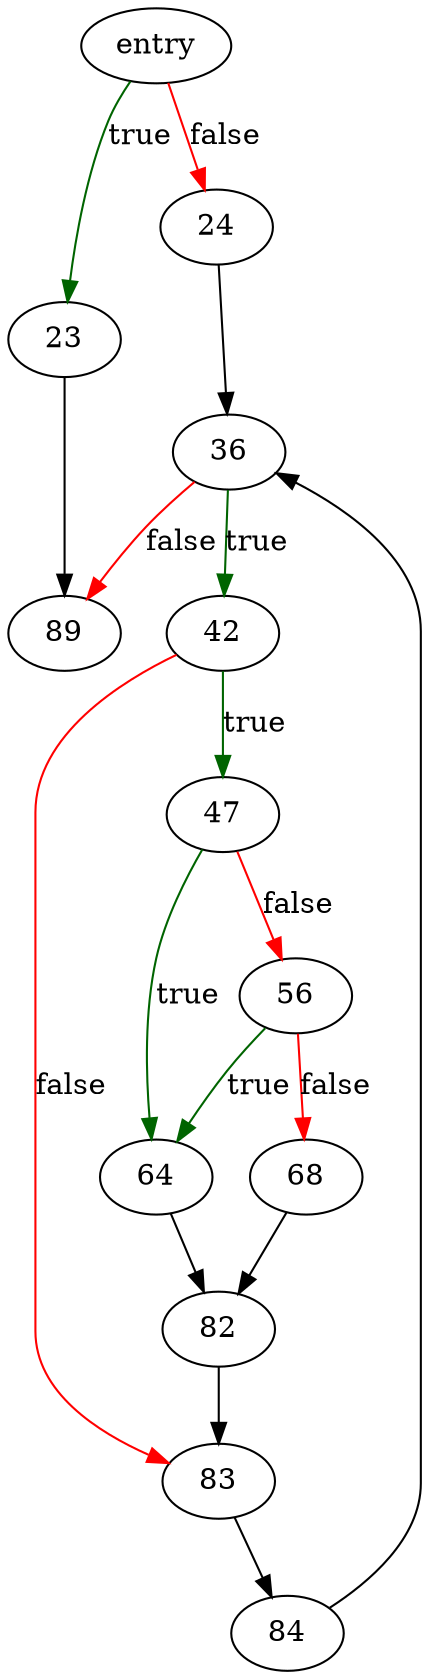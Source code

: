 digraph "resetAccumulator" {
	// Node definitions.
	2 [label=entry];
	23;
	24;
	36;
	42;
	47;
	56;
	64;
	68;
	82;
	83;
	84;
	89;

	// Edge definitions.
	2 -> 23 [
		color=darkgreen
		label=true
	];
	2 -> 24 [
		color=red
		label=false
	];
	23 -> 89;
	24 -> 36;
	36 -> 42 [
		color=darkgreen
		label=true
	];
	36 -> 89 [
		color=red
		label=false
	];
	42 -> 47 [
		color=darkgreen
		label=true
	];
	42 -> 83 [
		color=red
		label=false
	];
	47 -> 56 [
		color=red
		label=false
	];
	47 -> 64 [
		color=darkgreen
		label=true
	];
	56 -> 64 [
		color=darkgreen
		label=true
	];
	56 -> 68 [
		color=red
		label=false
	];
	64 -> 82;
	68 -> 82;
	82 -> 83;
	83 -> 84;
	84 -> 36;
}